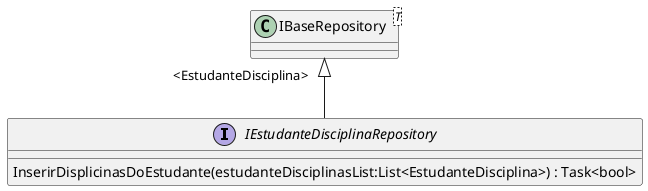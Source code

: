 @startuml
interface IEstudanteDisciplinaRepository {
    InserirDisplicinasDoEstudante(estudanteDisciplinasList:List<EstudanteDisciplina>) : Task<bool>
}
class "IBaseRepository"<T> {
}
"IBaseRepository" "<EstudanteDisciplina>" <|-- IEstudanteDisciplinaRepository
@enduml
